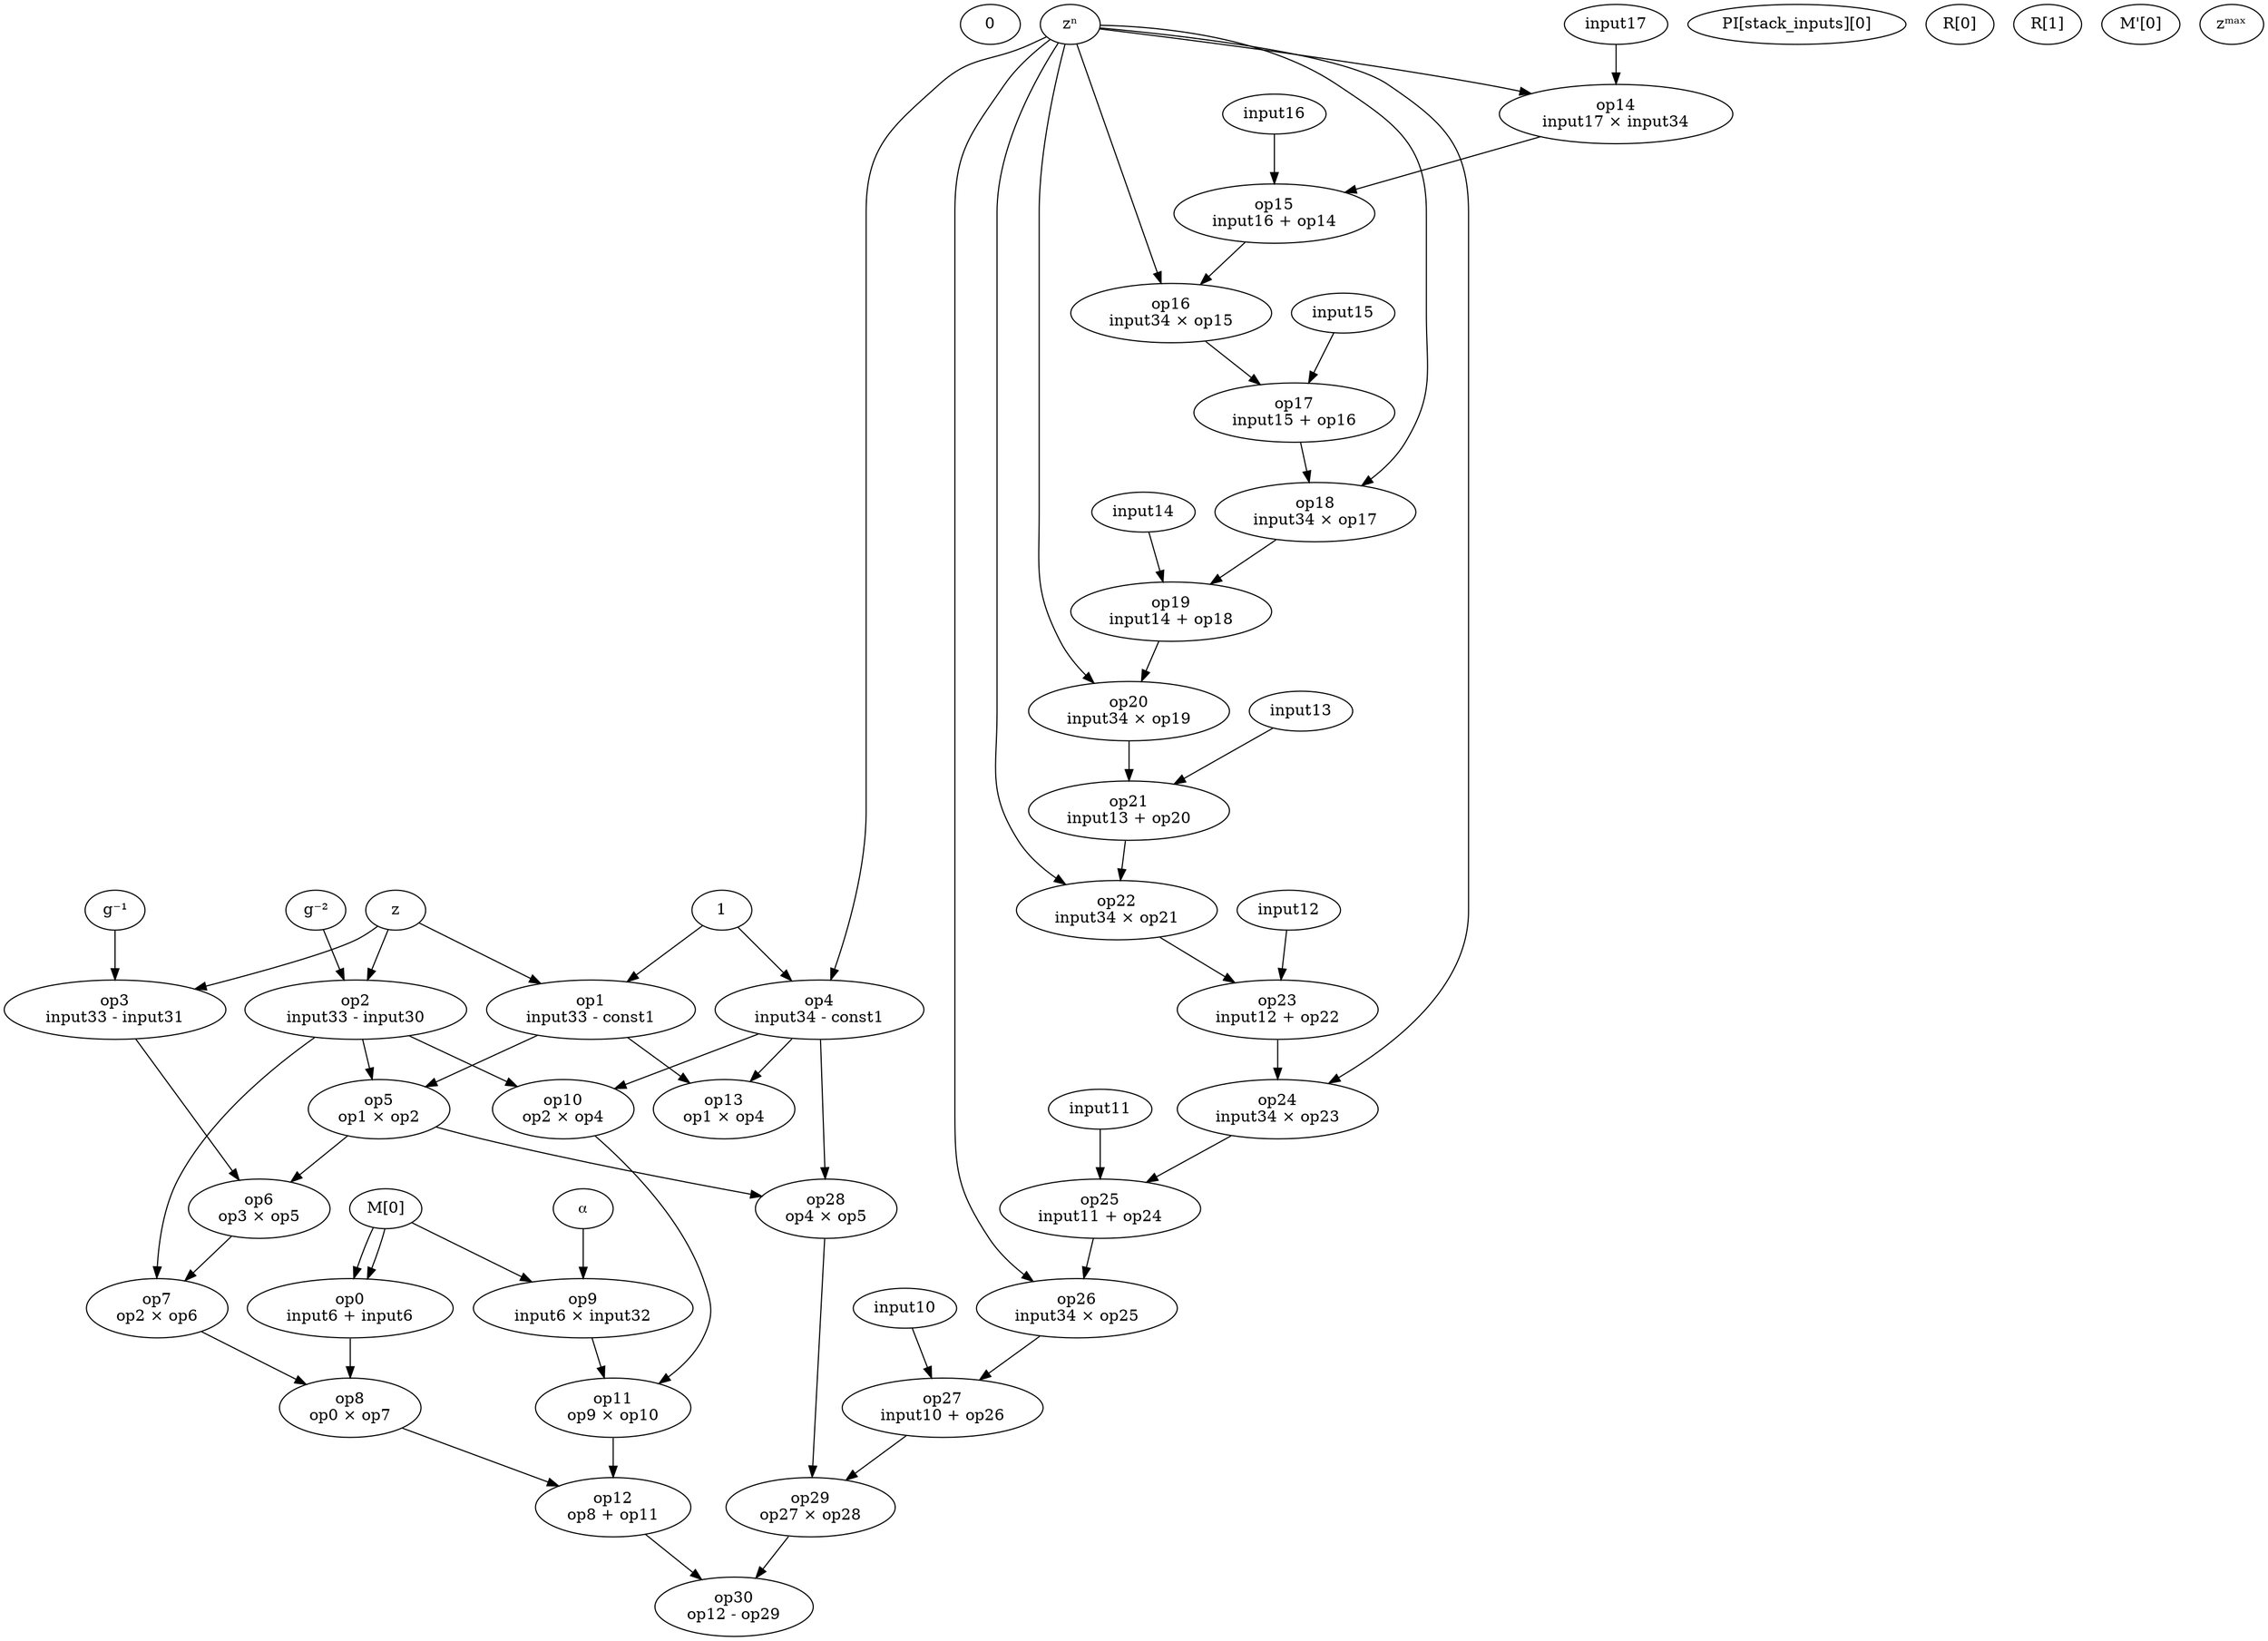 digraph G {
const0 [label="0"]
const1 [label="1"]
input0 [label="PI[stack_inputs][0]"]
input4 [label="R[0]"]
input5 [label="R[1]"]
input6 [label="M[0]"]
input18 [label="M'[0]"]
input30 [label="g⁻²"]
input31 [label="g⁻¹"]
input32 [label="⍺"]
input33 [label="z"]
input34 [label="zⁿ"]
input35 [label="zᵐᵃˣ"]
op0 [label="op0\ninput6 + input6"]
input6 -> op0
input6 -> op0
op1 [label="op1\ninput33 - const1"]
input33 -> op1
const1 -> op1
op2 [label="op2\ninput33 - input30"]
input33 -> op2
input30 -> op2
op3 [label="op3\ninput33 - input31"]
input33 -> op3
input31 -> op3
op4 [label="op4\ninput34 - const1"]
input34 -> op4
const1 -> op4
op5 [label="op5\nop1 × op2"]
op1 -> op5
op2 -> op5
op6 [label="op6\nop3 × op5"]
op3 -> op6
op5 -> op6
op7 [label="op7\nop2 × op6"]
op2 -> op7
op6 -> op7
op8 [label="op8\nop0 × op7"]
op0 -> op8
op7 -> op8
op9 [label="op9\ninput6 × input32"]
input6 -> op9
input32 -> op9
op10 [label="op10\nop2 × op4"]
op2 -> op10
op4 -> op10
op11 [label="op11\nop9 × op10"]
op9 -> op11
op10 -> op11
op12 [label="op12\nop8 + op11"]
op8 -> op12
op11 -> op12
op13 [label="op13\nop1 × op4"]
op1 -> op13
op4 -> op13
op14 [label="op14\ninput17 × input34"]
input17 -> op14
input34 -> op14
op15 [label="op15\ninput16 + op14"]
input16 -> op15
op14 -> op15
op16 [label="op16\ninput34 × op15"]
input34 -> op16
op15 -> op16
op17 [label="op17\ninput15 + op16"]
input15 -> op17
op16 -> op17
op18 [label="op18\ninput34 × op17"]
input34 -> op18
op17 -> op18
op19 [label="op19\ninput14 + op18"]
input14 -> op19
op18 -> op19
op20 [label="op20\ninput34 × op19"]
input34 -> op20
op19 -> op20
op21 [label="op21\ninput13 + op20"]
input13 -> op21
op20 -> op21
op22 [label="op22\ninput34 × op21"]
input34 -> op22
op21 -> op22
op23 [label="op23\ninput12 + op22"]
input12 -> op23
op22 -> op23
op24 [label="op24\ninput34 × op23"]
input34 -> op24
op23 -> op24
op25 [label="op25\ninput11 + op24"]
input11 -> op25
op24 -> op25
op26 [label="op26\ninput34 × op25"]
input34 -> op26
op25 -> op26
op27 [label="op27\ninput10 + op26"]
input10 -> op27
op26 -> op27
op28 [label="op28\nop4 × op5"]
op4 -> op28
op5 -> op28
op29 [label="op29\nop27 × op28"]
op27 -> op29
op28 -> op29
op30 [label="op30\nop12 - op29"]
op12 -> op30
op29 -> op30
}
